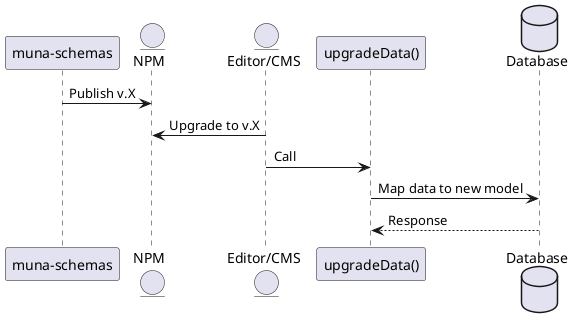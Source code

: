 @startuml "Upgrade sequence"
participant      "muna-schemas" as plugin
entity       NPM       as npm
entity    "Editor/CMS"    as code
participant     "upgradeData()"     as upgrade
database    Database    as db
plugin -> npm : Publish v.X 
code -> npm : Upgrade to v.X
code -> upgrade : Call
upgrade -> db : Map data to new model
upgrade <-- db : Response
@enduml
